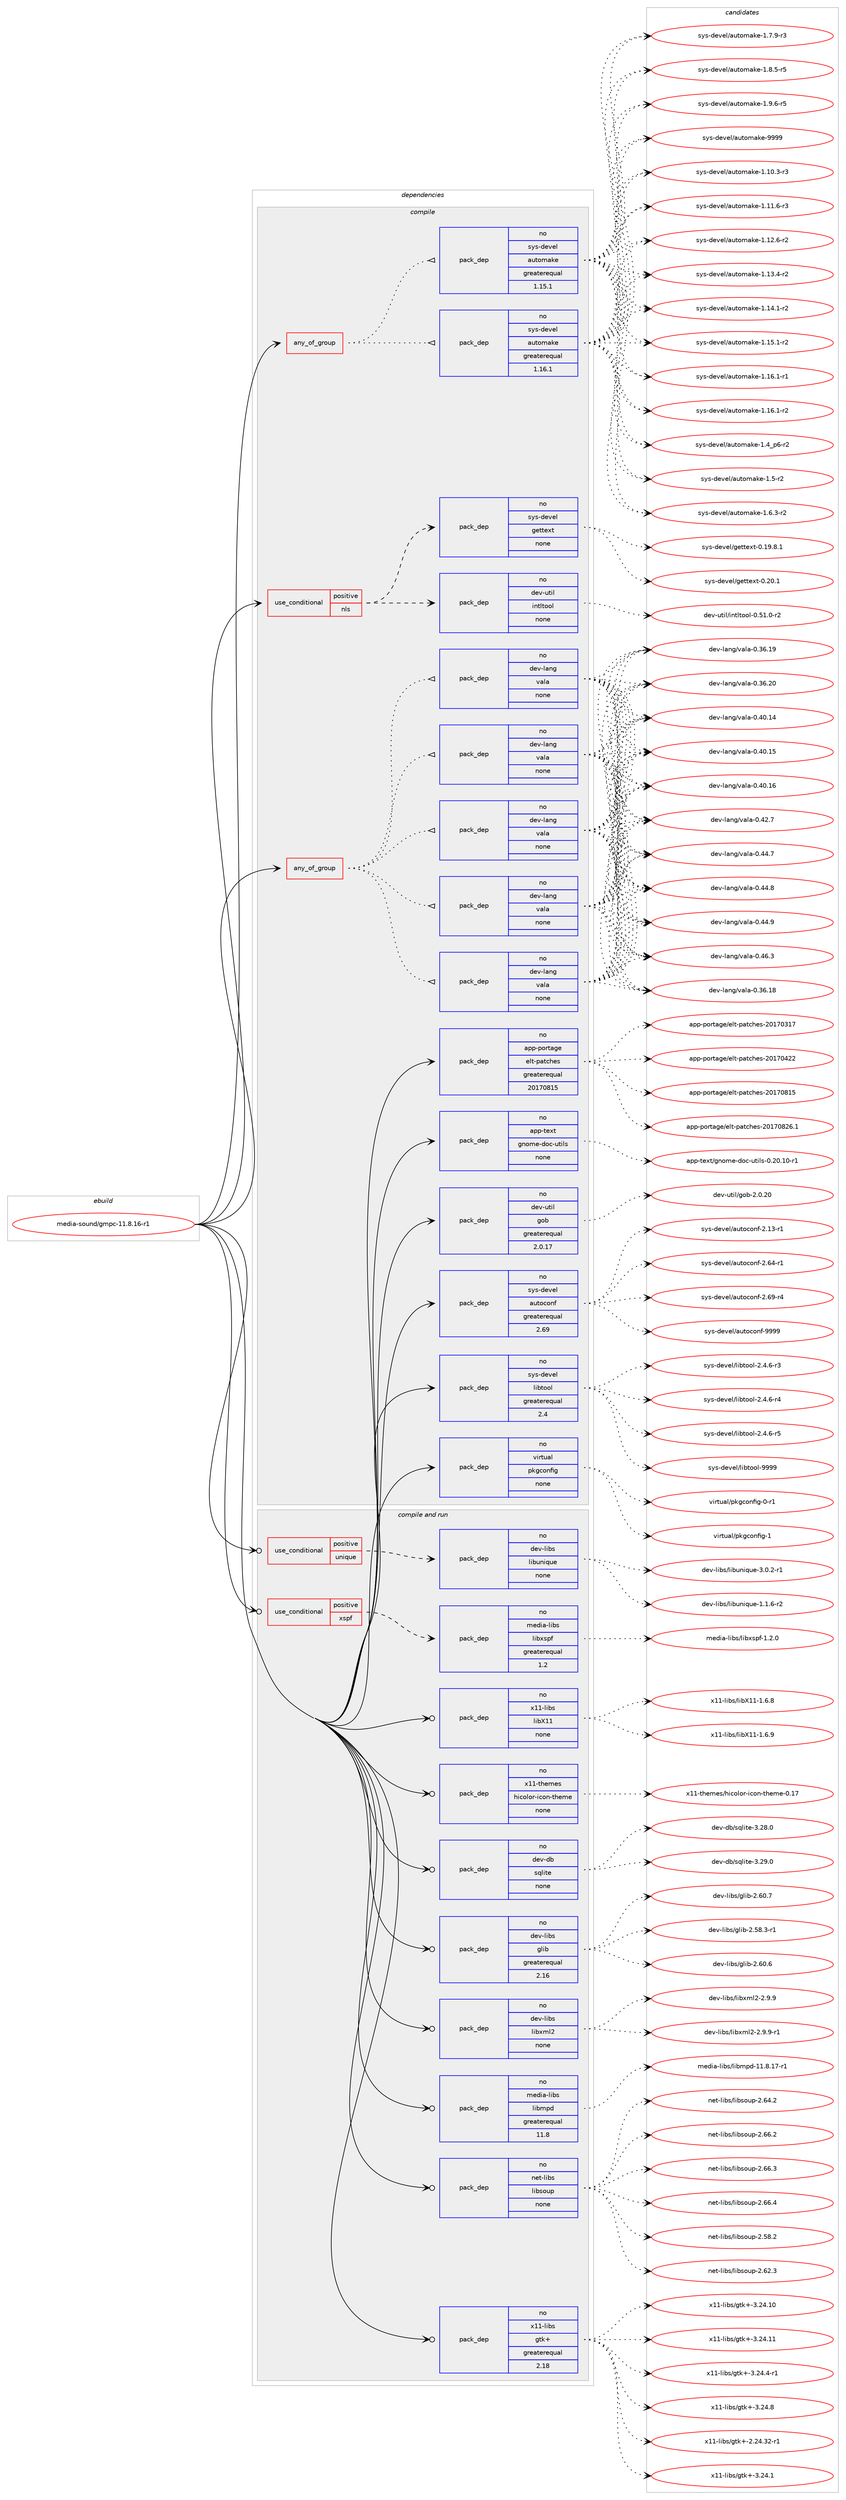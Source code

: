 digraph prolog {

# *************
# Graph options
# *************

newrank=true;
concentrate=true;
compound=true;
graph [rankdir=LR,fontname=Helvetica,fontsize=10,ranksep=1.5];#, ranksep=2.5, nodesep=0.2];
edge  [arrowhead=vee];
node  [fontname=Helvetica,fontsize=10];

# **********
# The ebuild
# **********

subgraph cluster_leftcol {
color=gray;
rank=same;
label=<<i>ebuild</i>>;
id [label="media-sound/gmpc-11.8.16-r1", color=red, width=4, href="../media-sound/gmpc-11.8.16-r1.svg"];
}

# ****************
# The dependencies
# ****************

subgraph cluster_midcol {
color=gray;
label=<<i>dependencies</i>>;
subgraph cluster_compile {
fillcolor="#eeeeee";
style=filled;
label=<<i>compile</i>>;
subgraph any13512 {
dependency798874 [label=<<TABLE BORDER="0" CELLBORDER="1" CELLSPACING="0" CELLPADDING="4"><TR><TD CELLPADDING="10">any_of_group</TD></TR></TABLE>>, shape=none, color=red];subgraph pack590928 {
dependency798875 [label=<<TABLE BORDER="0" CELLBORDER="1" CELLSPACING="0" CELLPADDING="4" WIDTH="220"><TR><TD ROWSPAN="6" CELLPADDING="30">pack_dep</TD></TR><TR><TD WIDTH="110">no</TD></TR><TR><TD>dev-lang</TD></TR><TR><TD>vala</TD></TR><TR><TD>none</TD></TR><TR><TD></TD></TR></TABLE>>, shape=none, color=blue];
}
dependency798874:e -> dependency798875:w [weight=20,style="dotted",arrowhead="oinv"];
subgraph pack590929 {
dependency798876 [label=<<TABLE BORDER="0" CELLBORDER="1" CELLSPACING="0" CELLPADDING="4" WIDTH="220"><TR><TD ROWSPAN="6" CELLPADDING="30">pack_dep</TD></TR><TR><TD WIDTH="110">no</TD></TR><TR><TD>dev-lang</TD></TR><TR><TD>vala</TD></TR><TR><TD>none</TD></TR><TR><TD></TD></TR></TABLE>>, shape=none, color=blue];
}
dependency798874:e -> dependency798876:w [weight=20,style="dotted",arrowhead="oinv"];
subgraph pack590930 {
dependency798877 [label=<<TABLE BORDER="0" CELLBORDER="1" CELLSPACING="0" CELLPADDING="4" WIDTH="220"><TR><TD ROWSPAN="6" CELLPADDING="30">pack_dep</TD></TR><TR><TD WIDTH="110">no</TD></TR><TR><TD>dev-lang</TD></TR><TR><TD>vala</TD></TR><TR><TD>none</TD></TR><TR><TD></TD></TR></TABLE>>, shape=none, color=blue];
}
dependency798874:e -> dependency798877:w [weight=20,style="dotted",arrowhead="oinv"];
subgraph pack590931 {
dependency798878 [label=<<TABLE BORDER="0" CELLBORDER="1" CELLSPACING="0" CELLPADDING="4" WIDTH="220"><TR><TD ROWSPAN="6" CELLPADDING="30">pack_dep</TD></TR><TR><TD WIDTH="110">no</TD></TR><TR><TD>dev-lang</TD></TR><TR><TD>vala</TD></TR><TR><TD>none</TD></TR><TR><TD></TD></TR></TABLE>>, shape=none, color=blue];
}
dependency798874:e -> dependency798878:w [weight=20,style="dotted",arrowhead="oinv"];
subgraph pack590932 {
dependency798879 [label=<<TABLE BORDER="0" CELLBORDER="1" CELLSPACING="0" CELLPADDING="4" WIDTH="220"><TR><TD ROWSPAN="6" CELLPADDING="30">pack_dep</TD></TR><TR><TD WIDTH="110">no</TD></TR><TR><TD>dev-lang</TD></TR><TR><TD>vala</TD></TR><TR><TD>none</TD></TR><TR><TD></TD></TR></TABLE>>, shape=none, color=blue];
}
dependency798874:e -> dependency798879:w [weight=20,style="dotted",arrowhead="oinv"];
}
id:e -> dependency798874:w [weight=20,style="solid",arrowhead="vee"];
subgraph any13513 {
dependency798880 [label=<<TABLE BORDER="0" CELLBORDER="1" CELLSPACING="0" CELLPADDING="4"><TR><TD CELLPADDING="10">any_of_group</TD></TR></TABLE>>, shape=none, color=red];subgraph pack590933 {
dependency798881 [label=<<TABLE BORDER="0" CELLBORDER="1" CELLSPACING="0" CELLPADDING="4" WIDTH="220"><TR><TD ROWSPAN="6" CELLPADDING="30">pack_dep</TD></TR><TR><TD WIDTH="110">no</TD></TR><TR><TD>sys-devel</TD></TR><TR><TD>automake</TD></TR><TR><TD>greaterequal</TD></TR><TR><TD>1.16.1</TD></TR></TABLE>>, shape=none, color=blue];
}
dependency798880:e -> dependency798881:w [weight=20,style="dotted",arrowhead="oinv"];
subgraph pack590934 {
dependency798882 [label=<<TABLE BORDER="0" CELLBORDER="1" CELLSPACING="0" CELLPADDING="4" WIDTH="220"><TR><TD ROWSPAN="6" CELLPADDING="30">pack_dep</TD></TR><TR><TD WIDTH="110">no</TD></TR><TR><TD>sys-devel</TD></TR><TR><TD>automake</TD></TR><TR><TD>greaterequal</TD></TR><TR><TD>1.15.1</TD></TR></TABLE>>, shape=none, color=blue];
}
dependency798880:e -> dependency798882:w [weight=20,style="dotted",arrowhead="oinv"];
}
id:e -> dependency798880:w [weight=20,style="solid",arrowhead="vee"];
subgraph cond193986 {
dependency798883 [label=<<TABLE BORDER="0" CELLBORDER="1" CELLSPACING="0" CELLPADDING="4"><TR><TD ROWSPAN="3" CELLPADDING="10">use_conditional</TD></TR><TR><TD>positive</TD></TR><TR><TD>nls</TD></TR></TABLE>>, shape=none, color=red];
subgraph pack590935 {
dependency798884 [label=<<TABLE BORDER="0" CELLBORDER="1" CELLSPACING="0" CELLPADDING="4" WIDTH="220"><TR><TD ROWSPAN="6" CELLPADDING="30">pack_dep</TD></TR><TR><TD WIDTH="110">no</TD></TR><TR><TD>dev-util</TD></TR><TR><TD>intltool</TD></TR><TR><TD>none</TD></TR><TR><TD></TD></TR></TABLE>>, shape=none, color=blue];
}
dependency798883:e -> dependency798884:w [weight=20,style="dashed",arrowhead="vee"];
subgraph pack590936 {
dependency798885 [label=<<TABLE BORDER="0" CELLBORDER="1" CELLSPACING="0" CELLPADDING="4" WIDTH="220"><TR><TD ROWSPAN="6" CELLPADDING="30">pack_dep</TD></TR><TR><TD WIDTH="110">no</TD></TR><TR><TD>sys-devel</TD></TR><TR><TD>gettext</TD></TR><TR><TD>none</TD></TR><TR><TD></TD></TR></TABLE>>, shape=none, color=blue];
}
dependency798883:e -> dependency798885:w [weight=20,style="dashed",arrowhead="vee"];
}
id:e -> dependency798883:w [weight=20,style="solid",arrowhead="vee"];
subgraph pack590937 {
dependency798886 [label=<<TABLE BORDER="0" CELLBORDER="1" CELLSPACING="0" CELLPADDING="4" WIDTH="220"><TR><TD ROWSPAN="6" CELLPADDING="30">pack_dep</TD></TR><TR><TD WIDTH="110">no</TD></TR><TR><TD>app-portage</TD></TR><TR><TD>elt-patches</TD></TR><TR><TD>greaterequal</TD></TR><TR><TD>20170815</TD></TR></TABLE>>, shape=none, color=blue];
}
id:e -> dependency798886:w [weight=20,style="solid",arrowhead="vee"];
subgraph pack590938 {
dependency798887 [label=<<TABLE BORDER="0" CELLBORDER="1" CELLSPACING="0" CELLPADDING="4" WIDTH="220"><TR><TD ROWSPAN="6" CELLPADDING="30">pack_dep</TD></TR><TR><TD WIDTH="110">no</TD></TR><TR><TD>app-text</TD></TR><TR><TD>gnome-doc-utils</TD></TR><TR><TD>none</TD></TR><TR><TD></TD></TR></TABLE>>, shape=none, color=blue];
}
id:e -> dependency798887:w [weight=20,style="solid",arrowhead="vee"];
subgraph pack590939 {
dependency798888 [label=<<TABLE BORDER="0" CELLBORDER="1" CELLSPACING="0" CELLPADDING="4" WIDTH="220"><TR><TD ROWSPAN="6" CELLPADDING="30">pack_dep</TD></TR><TR><TD WIDTH="110">no</TD></TR><TR><TD>dev-util</TD></TR><TR><TD>gob</TD></TR><TR><TD>greaterequal</TD></TR><TR><TD>2.0.17</TD></TR></TABLE>>, shape=none, color=blue];
}
id:e -> dependency798888:w [weight=20,style="solid",arrowhead="vee"];
subgraph pack590940 {
dependency798889 [label=<<TABLE BORDER="0" CELLBORDER="1" CELLSPACING="0" CELLPADDING="4" WIDTH="220"><TR><TD ROWSPAN="6" CELLPADDING="30">pack_dep</TD></TR><TR><TD WIDTH="110">no</TD></TR><TR><TD>sys-devel</TD></TR><TR><TD>autoconf</TD></TR><TR><TD>greaterequal</TD></TR><TR><TD>2.69</TD></TR></TABLE>>, shape=none, color=blue];
}
id:e -> dependency798889:w [weight=20,style="solid",arrowhead="vee"];
subgraph pack590941 {
dependency798890 [label=<<TABLE BORDER="0" CELLBORDER="1" CELLSPACING="0" CELLPADDING="4" WIDTH="220"><TR><TD ROWSPAN="6" CELLPADDING="30">pack_dep</TD></TR><TR><TD WIDTH="110">no</TD></TR><TR><TD>sys-devel</TD></TR><TR><TD>libtool</TD></TR><TR><TD>greaterequal</TD></TR><TR><TD>2.4</TD></TR></TABLE>>, shape=none, color=blue];
}
id:e -> dependency798890:w [weight=20,style="solid",arrowhead="vee"];
subgraph pack590942 {
dependency798891 [label=<<TABLE BORDER="0" CELLBORDER="1" CELLSPACING="0" CELLPADDING="4" WIDTH="220"><TR><TD ROWSPAN="6" CELLPADDING="30">pack_dep</TD></TR><TR><TD WIDTH="110">no</TD></TR><TR><TD>virtual</TD></TR><TR><TD>pkgconfig</TD></TR><TR><TD>none</TD></TR><TR><TD></TD></TR></TABLE>>, shape=none, color=blue];
}
id:e -> dependency798891:w [weight=20,style="solid",arrowhead="vee"];
}
subgraph cluster_compileandrun {
fillcolor="#eeeeee";
style=filled;
label=<<i>compile and run</i>>;
subgraph cond193987 {
dependency798892 [label=<<TABLE BORDER="0" CELLBORDER="1" CELLSPACING="0" CELLPADDING="4"><TR><TD ROWSPAN="3" CELLPADDING="10">use_conditional</TD></TR><TR><TD>positive</TD></TR><TR><TD>unique</TD></TR></TABLE>>, shape=none, color=red];
subgraph pack590943 {
dependency798893 [label=<<TABLE BORDER="0" CELLBORDER="1" CELLSPACING="0" CELLPADDING="4" WIDTH="220"><TR><TD ROWSPAN="6" CELLPADDING="30">pack_dep</TD></TR><TR><TD WIDTH="110">no</TD></TR><TR><TD>dev-libs</TD></TR><TR><TD>libunique</TD></TR><TR><TD>none</TD></TR><TR><TD></TD></TR></TABLE>>, shape=none, color=blue];
}
dependency798892:e -> dependency798893:w [weight=20,style="dashed",arrowhead="vee"];
}
id:e -> dependency798892:w [weight=20,style="solid",arrowhead="odotvee"];
subgraph cond193988 {
dependency798894 [label=<<TABLE BORDER="0" CELLBORDER="1" CELLSPACING="0" CELLPADDING="4"><TR><TD ROWSPAN="3" CELLPADDING="10">use_conditional</TD></TR><TR><TD>positive</TD></TR><TR><TD>xspf</TD></TR></TABLE>>, shape=none, color=red];
subgraph pack590944 {
dependency798895 [label=<<TABLE BORDER="0" CELLBORDER="1" CELLSPACING="0" CELLPADDING="4" WIDTH="220"><TR><TD ROWSPAN="6" CELLPADDING="30">pack_dep</TD></TR><TR><TD WIDTH="110">no</TD></TR><TR><TD>media-libs</TD></TR><TR><TD>libxspf</TD></TR><TR><TD>greaterequal</TD></TR><TR><TD>1.2</TD></TR></TABLE>>, shape=none, color=blue];
}
dependency798894:e -> dependency798895:w [weight=20,style="dashed",arrowhead="vee"];
}
id:e -> dependency798894:w [weight=20,style="solid",arrowhead="odotvee"];
subgraph pack590945 {
dependency798896 [label=<<TABLE BORDER="0" CELLBORDER="1" CELLSPACING="0" CELLPADDING="4" WIDTH="220"><TR><TD ROWSPAN="6" CELLPADDING="30">pack_dep</TD></TR><TR><TD WIDTH="110">no</TD></TR><TR><TD>dev-db</TD></TR><TR><TD>sqlite</TD></TR><TR><TD>none</TD></TR><TR><TD></TD></TR></TABLE>>, shape=none, color=blue];
}
id:e -> dependency798896:w [weight=20,style="solid",arrowhead="odotvee"];
subgraph pack590946 {
dependency798897 [label=<<TABLE BORDER="0" CELLBORDER="1" CELLSPACING="0" CELLPADDING="4" WIDTH="220"><TR><TD ROWSPAN="6" CELLPADDING="30">pack_dep</TD></TR><TR><TD WIDTH="110">no</TD></TR><TR><TD>dev-libs</TD></TR><TR><TD>glib</TD></TR><TR><TD>greaterequal</TD></TR><TR><TD>2.16</TD></TR></TABLE>>, shape=none, color=blue];
}
id:e -> dependency798897:w [weight=20,style="solid",arrowhead="odotvee"];
subgraph pack590947 {
dependency798898 [label=<<TABLE BORDER="0" CELLBORDER="1" CELLSPACING="0" CELLPADDING="4" WIDTH="220"><TR><TD ROWSPAN="6" CELLPADDING="30">pack_dep</TD></TR><TR><TD WIDTH="110">no</TD></TR><TR><TD>dev-libs</TD></TR><TR><TD>libxml2</TD></TR><TR><TD>none</TD></TR><TR><TD></TD></TR></TABLE>>, shape=none, color=blue];
}
id:e -> dependency798898:w [weight=20,style="solid",arrowhead="odotvee"];
subgraph pack590948 {
dependency798899 [label=<<TABLE BORDER="0" CELLBORDER="1" CELLSPACING="0" CELLPADDING="4" WIDTH="220"><TR><TD ROWSPAN="6" CELLPADDING="30">pack_dep</TD></TR><TR><TD WIDTH="110">no</TD></TR><TR><TD>media-libs</TD></TR><TR><TD>libmpd</TD></TR><TR><TD>greaterequal</TD></TR><TR><TD>11.8</TD></TR></TABLE>>, shape=none, color=blue];
}
id:e -> dependency798899:w [weight=20,style="solid",arrowhead="odotvee"];
subgraph pack590949 {
dependency798900 [label=<<TABLE BORDER="0" CELLBORDER="1" CELLSPACING="0" CELLPADDING="4" WIDTH="220"><TR><TD ROWSPAN="6" CELLPADDING="30">pack_dep</TD></TR><TR><TD WIDTH="110">no</TD></TR><TR><TD>net-libs</TD></TR><TR><TD>libsoup</TD></TR><TR><TD>none</TD></TR><TR><TD></TD></TR></TABLE>>, shape=none, color=blue];
}
id:e -> dependency798900:w [weight=20,style="solid",arrowhead="odotvee"];
subgraph pack590950 {
dependency798901 [label=<<TABLE BORDER="0" CELLBORDER="1" CELLSPACING="0" CELLPADDING="4" WIDTH="220"><TR><TD ROWSPAN="6" CELLPADDING="30">pack_dep</TD></TR><TR><TD WIDTH="110">no</TD></TR><TR><TD>x11-libs</TD></TR><TR><TD>gtk+</TD></TR><TR><TD>greaterequal</TD></TR><TR><TD>2.18</TD></TR></TABLE>>, shape=none, color=blue];
}
id:e -> dependency798901:w [weight=20,style="solid",arrowhead="odotvee"];
subgraph pack590951 {
dependency798902 [label=<<TABLE BORDER="0" CELLBORDER="1" CELLSPACING="0" CELLPADDING="4" WIDTH="220"><TR><TD ROWSPAN="6" CELLPADDING="30">pack_dep</TD></TR><TR><TD WIDTH="110">no</TD></TR><TR><TD>x11-libs</TD></TR><TR><TD>libX11</TD></TR><TR><TD>none</TD></TR><TR><TD></TD></TR></TABLE>>, shape=none, color=blue];
}
id:e -> dependency798902:w [weight=20,style="solid",arrowhead="odotvee"];
subgraph pack590952 {
dependency798903 [label=<<TABLE BORDER="0" CELLBORDER="1" CELLSPACING="0" CELLPADDING="4" WIDTH="220"><TR><TD ROWSPAN="6" CELLPADDING="30">pack_dep</TD></TR><TR><TD WIDTH="110">no</TD></TR><TR><TD>x11-themes</TD></TR><TR><TD>hicolor-icon-theme</TD></TR><TR><TD>none</TD></TR><TR><TD></TD></TR></TABLE>>, shape=none, color=blue];
}
id:e -> dependency798903:w [weight=20,style="solid",arrowhead="odotvee"];
}
subgraph cluster_run {
fillcolor="#eeeeee";
style=filled;
label=<<i>run</i>>;
}
}

# **************
# The candidates
# **************

subgraph cluster_choices {
rank=same;
color=gray;
label=<<i>candidates</i>>;

subgraph choice590928 {
color=black;
nodesep=1;
choice10010111845108971101034711897108974548465154464956 [label="dev-lang/vala-0.36.18", color=red, width=4,href="../dev-lang/vala-0.36.18.svg"];
choice10010111845108971101034711897108974548465154464957 [label="dev-lang/vala-0.36.19", color=red, width=4,href="../dev-lang/vala-0.36.19.svg"];
choice10010111845108971101034711897108974548465154465048 [label="dev-lang/vala-0.36.20", color=red, width=4,href="../dev-lang/vala-0.36.20.svg"];
choice10010111845108971101034711897108974548465248464952 [label="dev-lang/vala-0.40.14", color=red, width=4,href="../dev-lang/vala-0.40.14.svg"];
choice10010111845108971101034711897108974548465248464953 [label="dev-lang/vala-0.40.15", color=red, width=4,href="../dev-lang/vala-0.40.15.svg"];
choice10010111845108971101034711897108974548465248464954 [label="dev-lang/vala-0.40.16", color=red, width=4,href="../dev-lang/vala-0.40.16.svg"];
choice100101118451089711010347118971089745484652504655 [label="dev-lang/vala-0.42.7", color=red, width=4,href="../dev-lang/vala-0.42.7.svg"];
choice100101118451089711010347118971089745484652524655 [label="dev-lang/vala-0.44.7", color=red, width=4,href="../dev-lang/vala-0.44.7.svg"];
choice100101118451089711010347118971089745484652524656 [label="dev-lang/vala-0.44.8", color=red, width=4,href="../dev-lang/vala-0.44.8.svg"];
choice100101118451089711010347118971089745484652524657 [label="dev-lang/vala-0.44.9", color=red, width=4,href="../dev-lang/vala-0.44.9.svg"];
choice100101118451089711010347118971089745484652544651 [label="dev-lang/vala-0.46.3", color=red, width=4,href="../dev-lang/vala-0.46.3.svg"];
dependency798875:e -> choice10010111845108971101034711897108974548465154464956:w [style=dotted,weight="100"];
dependency798875:e -> choice10010111845108971101034711897108974548465154464957:w [style=dotted,weight="100"];
dependency798875:e -> choice10010111845108971101034711897108974548465154465048:w [style=dotted,weight="100"];
dependency798875:e -> choice10010111845108971101034711897108974548465248464952:w [style=dotted,weight="100"];
dependency798875:e -> choice10010111845108971101034711897108974548465248464953:w [style=dotted,weight="100"];
dependency798875:e -> choice10010111845108971101034711897108974548465248464954:w [style=dotted,weight="100"];
dependency798875:e -> choice100101118451089711010347118971089745484652504655:w [style=dotted,weight="100"];
dependency798875:e -> choice100101118451089711010347118971089745484652524655:w [style=dotted,weight="100"];
dependency798875:e -> choice100101118451089711010347118971089745484652524656:w [style=dotted,weight="100"];
dependency798875:e -> choice100101118451089711010347118971089745484652524657:w [style=dotted,weight="100"];
dependency798875:e -> choice100101118451089711010347118971089745484652544651:w [style=dotted,weight="100"];
}
subgraph choice590929 {
color=black;
nodesep=1;
choice10010111845108971101034711897108974548465154464956 [label="dev-lang/vala-0.36.18", color=red, width=4,href="../dev-lang/vala-0.36.18.svg"];
choice10010111845108971101034711897108974548465154464957 [label="dev-lang/vala-0.36.19", color=red, width=4,href="../dev-lang/vala-0.36.19.svg"];
choice10010111845108971101034711897108974548465154465048 [label="dev-lang/vala-0.36.20", color=red, width=4,href="../dev-lang/vala-0.36.20.svg"];
choice10010111845108971101034711897108974548465248464952 [label="dev-lang/vala-0.40.14", color=red, width=4,href="../dev-lang/vala-0.40.14.svg"];
choice10010111845108971101034711897108974548465248464953 [label="dev-lang/vala-0.40.15", color=red, width=4,href="../dev-lang/vala-0.40.15.svg"];
choice10010111845108971101034711897108974548465248464954 [label="dev-lang/vala-0.40.16", color=red, width=4,href="../dev-lang/vala-0.40.16.svg"];
choice100101118451089711010347118971089745484652504655 [label="dev-lang/vala-0.42.7", color=red, width=4,href="../dev-lang/vala-0.42.7.svg"];
choice100101118451089711010347118971089745484652524655 [label="dev-lang/vala-0.44.7", color=red, width=4,href="../dev-lang/vala-0.44.7.svg"];
choice100101118451089711010347118971089745484652524656 [label="dev-lang/vala-0.44.8", color=red, width=4,href="../dev-lang/vala-0.44.8.svg"];
choice100101118451089711010347118971089745484652524657 [label="dev-lang/vala-0.44.9", color=red, width=4,href="../dev-lang/vala-0.44.9.svg"];
choice100101118451089711010347118971089745484652544651 [label="dev-lang/vala-0.46.3", color=red, width=4,href="../dev-lang/vala-0.46.3.svg"];
dependency798876:e -> choice10010111845108971101034711897108974548465154464956:w [style=dotted,weight="100"];
dependency798876:e -> choice10010111845108971101034711897108974548465154464957:w [style=dotted,weight="100"];
dependency798876:e -> choice10010111845108971101034711897108974548465154465048:w [style=dotted,weight="100"];
dependency798876:e -> choice10010111845108971101034711897108974548465248464952:w [style=dotted,weight="100"];
dependency798876:e -> choice10010111845108971101034711897108974548465248464953:w [style=dotted,weight="100"];
dependency798876:e -> choice10010111845108971101034711897108974548465248464954:w [style=dotted,weight="100"];
dependency798876:e -> choice100101118451089711010347118971089745484652504655:w [style=dotted,weight="100"];
dependency798876:e -> choice100101118451089711010347118971089745484652524655:w [style=dotted,weight="100"];
dependency798876:e -> choice100101118451089711010347118971089745484652524656:w [style=dotted,weight="100"];
dependency798876:e -> choice100101118451089711010347118971089745484652524657:w [style=dotted,weight="100"];
dependency798876:e -> choice100101118451089711010347118971089745484652544651:w [style=dotted,weight="100"];
}
subgraph choice590930 {
color=black;
nodesep=1;
choice10010111845108971101034711897108974548465154464956 [label="dev-lang/vala-0.36.18", color=red, width=4,href="../dev-lang/vala-0.36.18.svg"];
choice10010111845108971101034711897108974548465154464957 [label="dev-lang/vala-0.36.19", color=red, width=4,href="../dev-lang/vala-0.36.19.svg"];
choice10010111845108971101034711897108974548465154465048 [label="dev-lang/vala-0.36.20", color=red, width=4,href="../dev-lang/vala-0.36.20.svg"];
choice10010111845108971101034711897108974548465248464952 [label="dev-lang/vala-0.40.14", color=red, width=4,href="../dev-lang/vala-0.40.14.svg"];
choice10010111845108971101034711897108974548465248464953 [label="dev-lang/vala-0.40.15", color=red, width=4,href="../dev-lang/vala-0.40.15.svg"];
choice10010111845108971101034711897108974548465248464954 [label="dev-lang/vala-0.40.16", color=red, width=4,href="../dev-lang/vala-0.40.16.svg"];
choice100101118451089711010347118971089745484652504655 [label="dev-lang/vala-0.42.7", color=red, width=4,href="../dev-lang/vala-0.42.7.svg"];
choice100101118451089711010347118971089745484652524655 [label="dev-lang/vala-0.44.7", color=red, width=4,href="../dev-lang/vala-0.44.7.svg"];
choice100101118451089711010347118971089745484652524656 [label="dev-lang/vala-0.44.8", color=red, width=4,href="../dev-lang/vala-0.44.8.svg"];
choice100101118451089711010347118971089745484652524657 [label="dev-lang/vala-0.44.9", color=red, width=4,href="../dev-lang/vala-0.44.9.svg"];
choice100101118451089711010347118971089745484652544651 [label="dev-lang/vala-0.46.3", color=red, width=4,href="../dev-lang/vala-0.46.3.svg"];
dependency798877:e -> choice10010111845108971101034711897108974548465154464956:w [style=dotted,weight="100"];
dependency798877:e -> choice10010111845108971101034711897108974548465154464957:w [style=dotted,weight="100"];
dependency798877:e -> choice10010111845108971101034711897108974548465154465048:w [style=dotted,weight="100"];
dependency798877:e -> choice10010111845108971101034711897108974548465248464952:w [style=dotted,weight="100"];
dependency798877:e -> choice10010111845108971101034711897108974548465248464953:w [style=dotted,weight="100"];
dependency798877:e -> choice10010111845108971101034711897108974548465248464954:w [style=dotted,weight="100"];
dependency798877:e -> choice100101118451089711010347118971089745484652504655:w [style=dotted,weight="100"];
dependency798877:e -> choice100101118451089711010347118971089745484652524655:w [style=dotted,weight="100"];
dependency798877:e -> choice100101118451089711010347118971089745484652524656:w [style=dotted,weight="100"];
dependency798877:e -> choice100101118451089711010347118971089745484652524657:w [style=dotted,weight="100"];
dependency798877:e -> choice100101118451089711010347118971089745484652544651:w [style=dotted,weight="100"];
}
subgraph choice590931 {
color=black;
nodesep=1;
choice10010111845108971101034711897108974548465154464956 [label="dev-lang/vala-0.36.18", color=red, width=4,href="../dev-lang/vala-0.36.18.svg"];
choice10010111845108971101034711897108974548465154464957 [label="dev-lang/vala-0.36.19", color=red, width=4,href="../dev-lang/vala-0.36.19.svg"];
choice10010111845108971101034711897108974548465154465048 [label="dev-lang/vala-0.36.20", color=red, width=4,href="../dev-lang/vala-0.36.20.svg"];
choice10010111845108971101034711897108974548465248464952 [label="dev-lang/vala-0.40.14", color=red, width=4,href="../dev-lang/vala-0.40.14.svg"];
choice10010111845108971101034711897108974548465248464953 [label="dev-lang/vala-0.40.15", color=red, width=4,href="../dev-lang/vala-0.40.15.svg"];
choice10010111845108971101034711897108974548465248464954 [label="dev-lang/vala-0.40.16", color=red, width=4,href="../dev-lang/vala-0.40.16.svg"];
choice100101118451089711010347118971089745484652504655 [label="dev-lang/vala-0.42.7", color=red, width=4,href="../dev-lang/vala-0.42.7.svg"];
choice100101118451089711010347118971089745484652524655 [label="dev-lang/vala-0.44.7", color=red, width=4,href="../dev-lang/vala-0.44.7.svg"];
choice100101118451089711010347118971089745484652524656 [label="dev-lang/vala-0.44.8", color=red, width=4,href="../dev-lang/vala-0.44.8.svg"];
choice100101118451089711010347118971089745484652524657 [label="dev-lang/vala-0.44.9", color=red, width=4,href="../dev-lang/vala-0.44.9.svg"];
choice100101118451089711010347118971089745484652544651 [label="dev-lang/vala-0.46.3", color=red, width=4,href="../dev-lang/vala-0.46.3.svg"];
dependency798878:e -> choice10010111845108971101034711897108974548465154464956:w [style=dotted,weight="100"];
dependency798878:e -> choice10010111845108971101034711897108974548465154464957:w [style=dotted,weight="100"];
dependency798878:e -> choice10010111845108971101034711897108974548465154465048:w [style=dotted,weight="100"];
dependency798878:e -> choice10010111845108971101034711897108974548465248464952:w [style=dotted,weight="100"];
dependency798878:e -> choice10010111845108971101034711897108974548465248464953:w [style=dotted,weight="100"];
dependency798878:e -> choice10010111845108971101034711897108974548465248464954:w [style=dotted,weight="100"];
dependency798878:e -> choice100101118451089711010347118971089745484652504655:w [style=dotted,weight="100"];
dependency798878:e -> choice100101118451089711010347118971089745484652524655:w [style=dotted,weight="100"];
dependency798878:e -> choice100101118451089711010347118971089745484652524656:w [style=dotted,weight="100"];
dependency798878:e -> choice100101118451089711010347118971089745484652524657:w [style=dotted,weight="100"];
dependency798878:e -> choice100101118451089711010347118971089745484652544651:w [style=dotted,weight="100"];
}
subgraph choice590932 {
color=black;
nodesep=1;
choice10010111845108971101034711897108974548465154464956 [label="dev-lang/vala-0.36.18", color=red, width=4,href="../dev-lang/vala-0.36.18.svg"];
choice10010111845108971101034711897108974548465154464957 [label="dev-lang/vala-0.36.19", color=red, width=4,href="../dev-lang/vala-0.36.19.svg"];
choice10010111845108971101034711897108974548465154465048 [label="dev-lang/vala-0.36.20", color=red, width=4,href="../dev-lang/vala-0.36.20.svg"];
choice10010111845108971101034711897108974548465248464952 [label="dev-lang/vala-0.40.14", color=red, width=4,href="../dev-lang/vala-0.40.14.svg"];
choice10010111845108971101034711897108974548465248464953 [label="dev-lang/vala-0.40.15", color=red, width=4,href="../dev-lang/vala-0.40.15.svg"];
choice10010111845108971101034711897108974548465248464954 [label="dev-lang/vala-0.40.16", color=red, width=4,href="../dev-lang/vala-0.40.16.svg"];
choice100101118451089711010347118971089745484652504655 [label="dev-lang/vala-0.42.7", color=red, width=4,href="../dev-lang/vala-0.42.7.svg"];
choice100101118451089711010347118971089745484652524655 [label="dev-lang/vala-0.44.7", color=red, width=4,href="../dev-lang/vala-0.44.7.svg"];
choice100101118451089711010347118971089745484652524656 [label="dev-lang/vala-0.44.8", color=red, width=4,href="../dev-lang/vala-0.44.8.svg"];
choice100101118451089711010347118971089745484652524657 [label="dev-lang/vala-0.44.9", color=red, width=4,href="../dev-lang/vala-0.44.9.svg"];
choice100101118451089711010347118971089745484652544651 [label="dev-lang/vala-0.46.3", color=red, width=4,href="../dev-lang/vala-0.46.3.svg"];
dependency798879:e -> choice10010111845108971101034711897108974548465154464956:w [style=dotted,weight="100"];
dependency798879:e -> choice10010111845108971101034711897108974548465154464957:w [style=dotted,weight="100"];
dependency798879:e -> choice10010111845108971101034711897108974548465154465048:w [style=dotted,weight="100"];
dependency798879:e -> choice10010111845108971101034711897108974548465248464952:w [style=dotted,weight="100"];
dependency798879:e -> choice10010111845108971101034711897108974548465248464953:w [style=dotted,weight="100"];
dependency798879:e -> choice10010111845108971101034711897108974548465248464954:w [style=dotted,weight="100"];
dependency798879:e -> choice100101118451089711010347118971089745484652504655:w [style=dotted,weight="100"];
dependency798879:e -> choice100101118451089711010347118971089745484652524655:w [style=dotted,weight="100"];
dependency798879:e -> choice100101118451089711010347118971089745484652524656:w [style=dotted,weight="100"];
dependency798879:e -> choice100101118451089711010347118971089745484652524657:w [style=dotted,weight="100"];
dependency798879:e -> choice100101118451089711010347118971089745484652544651:w [style=dotted,weight="100"];
}
subgraph choice590933 {
color=black;
nodesep=1;
choice11512111545100101118101108479711711611110997107101454946494846514511451 [label="sys-devel/automake-1.10.3-r3", color=red, width=4,href="../sys-devel/automake-1.10.3-r3.svg"];
choice11512111545100101118101108479711711611110997107101454946494946544511451 [label="sys-devel/automake-1.11.6-r3", color=red, width=4,href="../sys-devel/automake-1.11.6-r3.svg"];
choice11512111545100101118101108479711711611110997107101454946495046544511450 [label="sys-devel/automake-1.12.6-r2", color=red, width=4,href="../sys-devel/automake-1.12.6-r2.svg"];
choice11512111545100101118101108479711711611110997107101454946495146524511450 [label="sys-devel/automake-1.13.4-r2", color=red, width=4,href="../sys-devel/automake-1.13.4-r2.svg"];
choice11512111545100101118101108479711711611110997107101454946495246494511450 [label="sys-devel/automake-1.14.1-r2", color=red, width=4,href="../sys-devel/automake-1.14.1-r2.svg"];
choice11512111545100101118101108479711711611110997107101454946495346494511450 [label="sys-devel/automake-1.15.1-r2", color=red, width=4,href="../sys-devel/automake-1.15.1-r2.svg"];
choice11512111545100101118101108479711711611110997107101454946495446494511449 [label="sys-devel/automake-1.16.1-r1", color=red, width=4,href="../sys-devel/automake-1.16.1-r1.svg"];
choice11512111545100101118101108479711711611110997107101454946495446494511450 [label="sys-devel/automake-1.16.1-r2", color=red, width=4,href="../sys-devel/automake-1.16.1-r2.svg"];
choice115121115451001011181011084797117116111109971071014549465295112544511450 [label="sys-devel/automake-1.4_p6-r2", color=red, width=4,href="../sys-devel/automake-1.4_p6-r2.svg"];
choice11512111545100101118101108479711711611110997107101454946534511450 [label="sys-devel/automake-1.5-r2", color=red, width=4,href="../sys-devel/automake-1.5-r2.svg"];
choice115121115451001011181011084797117116111109971071014549465446514511450 [label="sys-devel/automake-1.6.3-r2", color=red, width=4,href="../sys-devel/automake-1.6.3-r2.svg"];
choice115121115451001011181011084797117116111109971071014549465546574511451 [label="sys-devel/automake-1.7.9-r3", color=red, width=4,href="../sys-devel/automake-1.7.9-r3.svg"];
choice115121115451001011181011084797117116111109971071014549465646534511453 [label="sys-devel/automake-1.8.5-r5", color=red, width=4,href="../sys-devel/automake-1.8.5-r5.svg"];
choice115121115451001011181011084797117116111109971071014549465746544511453 [label="sys-devel/automake-1.9.6-r5", color=red, width=4,href="../sys-devel/automake-1.9.6-r5.svg"];
choice115121115451001011181011084797117116111109971071014557575757 [label="sys-devel/automake-9999", color=red, width=4,href="../sys-devel/automake-9999.svg"];
dependency798881:e -> choice11512111545100101118101108479711711611110997107101454946494846514511451:w [style=dotted,weight="100"];
dependency798881:e -> choice11512111545100101118101108479711711611110997107101454946494946544511451:w [style=dotted,weight="100"];
dependency798881:e -> choice11512111545100101118101108479711711611110997107101454946495046544511450:w [style=dotted,weight="100"];
dependency798881:e -> choice11512111545100101118101108479711711611110997107101454946495146524511450:w [style=dotted,weight="100"];
dependency798881:e -> choice11512111545100101118101108479711711611110997107101454946495246494511450:w [style=dotted,weight="100"];
dependency798881:e -> choice11512111545100101118101108479711711611110997107101454946495346494511450:w [style=dotted,weight="100"];
dependency798881:e -> choice11512111545100101118101108479711711611110997107101454946495446494511449:w [style=dotted,weight="100"];
dependency798881:e -> choice11512111545100101118101108479711711611110997107101454946495446494511450:w [style=dotted,weight="100"];
dependency798881:e -> choice115121115451001011181011084797117116111109971071014549465295112544511450:w [style=dotted,weight="100"];
dependency798881:e -> choice11512111545100101118101108479711711611110997107101454946534511450:w [style=dotted,weight="100"];
dependency798881:e -> choice115121115451001011181011084797117116111109971071014549465446514511450:w [style=dotted,weight="100"];
dependency798881:e -> choice115121115451001011181011084797117116111109971071014549465546574511451:w [style=dotted,weight="100"];
dependency798881:e -> choice115121115451001011181011084797117116111109971071014549465646534511453:w [style=dotted,weight="100"];
dependency798881:e -> choice115121115451001011181011084797117116111109971071014549465746544511453:w [style=dotted,weight="100"];
dependency798881:e -> choice115121115451001011181011084797117116111109971071014557575757:w [style=dotted,weight="100"];
}
subgraph choice590934 {
color=black;
nodesep=1;
choice11512111545100101118101108479711711611110997107101454946494846514511451 [label="sys-devel/automake-1.10.3-r3", color=red, width=4,href="../sys-devel/automake-1.10.3-r3.svg"];
choice11512111545100101118101108479711711611110997107101454946494946544511451 [label="sys-devel/automake-1.11.6-r3", color=red, width=4,href="../sys-devel/automake-1.11.6-r3.svg"];
choice11512111545100101118101108479711711611110997107101454946495046544511450 [label="sys-devel/automake-1.12.6-r2", color=red, width=4,href="../sys-devel/automake-1.12.6-r2.svg"];
choice11512111545100101118101108479711711611110997107101454946495146524511450 [label="sys-devel/automake-1.13.4-r2", color=red, width=4,href="../sys-devel/automake-1.13.4-r2.svg"];
choice11512111545100101118101108479711711611110997107101454946495246494511450 [label="sys-devel/automake-1.14.1-r2", color=red, width=4,href="../sys-devel/automake-1.14.1-r2.svg"];
choice11512111545100101118101108479711711611110997107101454946495346494511450 [label="sys-devel/automake-1.15.1-r2", color=red, width=4,href="../sys-devel/automake-1.15.1-r2.svg"];
choice11512111545100101118101108479711711611110997107101454946495446494511449 [label="sys-devel/automake-1.16.1-r1", color=red, width=4,href="../sys-devel/automake-1.16.1-r1.svg"];
choice11512111545100101118101108479711711611110997107101454946495446494511450 [label="sys-devel/automake-1.16.1-r2", color=red, width=4,href="../sys-devel/automake-1.16.1-r2.svg"];
choice115121115451001011181011084797117116111109971071014549465295112544511450 [label="sys-devel/automake-1.4_p6-r2", color=red, width=4,href="../sys-devel/automake-1.4_p6-r2.svg"];
choice11512111545100101118101108479711711611110997107101454946534511450 [label="sys-devel/automake-1.5-r2", color=red, width=4,href="../sys-devel/automake-1.5-r2.svg"];
choice115121115451001011181011084797117116111109971071014549465446514511450 [label="sys-devel/automake-1.6.3-r2", color=red, width=4,href="../sys-devel/automake-1.6.3-r2.svg"];
choice115121115451001011181011084797117116111109971071014549465546574511451 [label="sys-devel/automake-1.7.9-r3", color=red, width=4,href="../sys-devel/automake-1.7.9-r3.svg"];
choice115121115451001011181011084797117116111109971071014549465646534511453 [label="sys-devel/automake-1.8.5-r5", color=red, width=4,href="../sys-devel/automake-1.8.5-r5.svg"];
choice115121115451001011181011084797117116111109971071014549465746544511453 [label="sys-devel/automake-1.9.6-r5", color=red, width=4,href="../sys-devel/automake-1.9.6-r5.svg"];
choice115121115451001011181011084797117116111109971071014557575757 [label="sys-devel/automake-9999", color=red, width=4,href="../sys-devel/automake-9999.svg"];
dependency798882:e -> choice11512111545100101118101108479711711611110997107101454946494846514511451:w [style=dotted,weight="100"];
dependency798882:e -> choice11512111545100101118101108479711711611110997107101454946494946544511451:w [style=dotted,weight="100"];
dependency798882:e -> choice11512111545100101118101108479711711611110997107101454946495046544511450:w [style=dotted,weight="100"];
dependency798882:e -> choice11512111545100101118101108479711711611110997107101454946495146524511450:w [style=dotted,weight="100"];
dependency798882:e -> choice11512111545100101118101108479711711611110997107101454946495246494511450:w [style=dotted,weight="100"];
dependency798882:e -> choice11512111545100101118101108479711711611110997107101454946495346494511450:w [style=dotted,weight="100"];
dependency798882:e -> choice11512111545100101118101108479711711611110997107101454946495446494511449:w [style=dotted,weight="100"];
dependency798882:e -> choice11512111545100101118101108479711711611110997107101454946495446494511450:w [style=dotted,weight="100"];
dependency798882:e -> choice115121115451001011181011084797117116111109971071014549465295112544511450:w [style=dotted,weight="100"];
dependency798882:e -> choice11512111545100101118101108479711711611110997107101454946534511450:w [style=dotted,weight="100"];
dependency798882:e -> choice115121115451001011181011084797117116111109971071014549465446514511450:w [style=dotted,weight="100"];
dependency798882:e -> choice115121115451001011181011084797117116111109971071014549465546574511451:w [style=dotted,weight="100"];
dependency798882:e -> choice115121115451001011181011084797117116111109971071014549465646534511453:w [style=dotted,weight="100"];
dependency798882:e -> choice115121115451001011181011084797117116111109971071014549465746544511453:w [style=dotted,weight="100"];
dependency798882:e -> choice115121115451001011181011084797117116111109971071014557575757:w [style=dotted,weight="100"];
}
subgraph choice590935 {
color=black;
nodesep=1;
choice1001011184511711610510847105110116108116111111108454846534946484511450 [label="dev-util/intltool-0.51.0-r2", color=red, width=4,href="../dev-util/intltool-0.51.0-r2.svg"];
dependency798884:e -> choice1001011184511711610510847105110116108116111111108454846534946484511450:w [style=dotted,weight="100"];
}
subgraph choice590936 {
color=black;
nodesep=1;
choice1151211154510010111810110847103101116116101120116454846495746564649 [label="sys-devel/gettext-0.19.8.1", color=red, width=4,href="../sys-devel/gettext-0.19.8.1.svg"];
choice115121115451001011181011084710310111611610112011645484650484649 [label="sys-devel/gettext-0.20.1", color=red, width=4,href="../sys-devel/gettext-0.20.1.svg"];
dependency798885:e -> choice1151211154510010111810110847103101116116101120116454846495746564649:w [style=dotted,weight="100"];
dependency798885:e -> choice115121115451001011181011084710310111611610112011645484650484649:w [style=dotted,weight="100"];
}
subgraph choice590937 {
color=black;
nodesep=1;
choice97112112451121111141169710310147101108116451129711699104101115455048495548514955 [label="app-portage/elt-patches-20170317", color=red, width=4,href="../app-portage/elt-patches-20170317.svg"];
choice97112112451121111141169710310147101108116451129711699104101115455048495548525050 [label="app-portage/elt-patches-20170422", color=red, width=4,href="../app-portage/elt-patches-20170422.svg"];
choice97112112451121111141169710310147101108116451129711699104101115455048495548564953 [label="app-portage/elt-patches-20170815", color=red, width=4,href="../app-portage/elt-patches-20170815.svg"];
choice971121124511211111411697103101471011081164511297116991041011154550484955485650544649 [label="app-portage/elt-patches-20170826.1", color=red, width=4,href="../app-portage/elt-patches-20170826.1.svg"];
dependency798886:e -> choice97112112451121111141169710310147101108116451129711699104101115455048495548514955:w [style=dotted,weight="100"];
dependency798886:e -> choice97112112451121111141169710310147101108116451129711699104101115455048495548525050:w [style=dotted,weight="100"];
dependency798886:e -> choice97112112451121111141169710310147101108116451129711699104101115455048495548564953:w [style=dotted,weight="100"];
dependency798886:e -> choice971121124511211111411697103101471011081164511297116991041011154550484955485650544649:w [style=dotted,weight="100"];
}
subgraph choice590938 {
color=black;
nodesep=1;
choice97112112451161011201164710311011110910145100111994511711610510811545484650484649484511449 [label="app-text/gnome-doc-utils-0.20.10-r1", color=red, width=4,href="../app-text/gnome-doc-utils-0.20.10-r1.svg"];
dependency798887:e -> choice97112112451161011201164710311011110910145100111994511711610510811545484650484649484511449:w [style=dotted,weight="100"];
}
subgraph choice590939 {
color=black;
nodesep=1;
choice10010111845117116105108471031119845504648465048 [label="dev-util/gob-2.0.20", color=red, width=4,href="../dev-util/gob-2.0.20.svg"];
dependency798888:e -> choice10010111845117116105108471031119845504648465048:w [style=dotted,weight="100"];
}
subgraph choice590940 {
color=black;
nodesep=1;
choice1151211154510010111810110847971171161119911111010245504649514511449 [label="sys-devel/autoconf-2.13-r1", color=red, width=4,href="../sys-devel/autoconf-2.13-r1.svg"];
choice1151211154510010111810110847971171161119911111010245504654524511449 [label="sys-devel/autoconf-2.64-r1", color=red, width=4,href="../sys-devel/autoconf-2.64-r1.svg"];
choice1151211154510010111810110847971171161119911111010245504654574511452 [label="sys-devel/autoconf-2.69-r4", color=red, width=4,href="../sys-devel/autoconf-2.69-r4.svg"];
choice115121115451001011181011084797117116111991111101024557575757 [label="sys-devel/autoconf-9999", color=red, width=4,href="../sys-devel/autoconf-9999.svg"];
dependency798889:e -> choice1151211154510010111810110847971171161119911111010245504649514511449:w [style=dotted,weight="100"];
dependency798889:e -> choice1151211154510010111810110847971171161119911111010245504654524511449:w [style=dotted,weight="100"];
dependency798889:e -> choice1151211154510010111810110847971171161119911111010245504654574511452:w [style=dotted,weight="100"];
dependency798889:e -> choice115121115451001011181011084797117116111991111101024557575757:w [style=dotted,weight="100"];
}
subgraph choice590941 {
color=black;
nodesep=1;
choice1151211154510010111810110847108105981161111111084550465246544511451 [label="sys-devel/libtool-2.4.6-r3", color=red, width=4,href="../sys-devel/libtool-2.4.6-r3.svg"];
choice1151211154510010111810110847108105981161111111084550465246544511452 [label="sys-devel/libtool-2.4.6-r4", color=red, width=4,href="../sys-devel/libtool-2.4.6-r4.svg"];
choice1151211154510010111810110847108105981161111111084550465246544511453 [label="sys-devel/libtool-2.4.6-r5", color=red, width=4,href="../sys-devel/libtool-2.4.6-r5.svg"];
choice1151211154510010111810110847108105981161111111084557575757 [label="sys-devel/libtool-9999", color=red, width=4,href="../sys-devel/libtool-9999.svg"];
dependency798890:e -> choice1151211154510010111810110847108105981161111111084550465246544511451:w [style=dotted,weight="100"];
dependency798890:e -> choice1151211154510010111810110847108105981161111111084550465246544511452:w [style=dotted,weight="100"];
dependency798890:e -> choice1151211154510010111810110847108105981161111111084550465246544511453:w [style=dotted,weight="100"];
dependency798890:e -> choice1151211154510010111810110847108105981161111111084557575757:w [style=dotted,weight="100"];
}
subgraph choice590942 {
color=black;
nodesep=1;
choice11810511411611797108471121071039911111010210510345484511449 [label="virtual/pkgconfig-0-r1", color=red, width=4,href="../virtual/pkgconfig-0-r1.svg"];
choice1181051141161179710847112107103991111101021051034549 [label="virtual/pkgconfig-1", color=red, width=4,href="../virtual/pkgconfig-1.svg"];
dependency798891:e -> choice11810511411611797108471121071039911111010210510345484511449:w [style=dotted,weight="100"];
dependency798891:e -> choice1181051141161179710847112107103991111101021051034549:w [style=dotted,weight="100"];
}
subgraph choice590943 {
color=black;
nodesep=1;
choice100101118451081059811547108105981171101051131171014549464946544511450 [label="dev-libs/libunique-1.1.6-r2", color=red, width=4,href="../dev-libs/libunique-1.1.6-r2.svg"];
choice100101118451081059811547108105981171101051131171014551464846504511449 [label="dev-libs/libunique-3.0.2-r1", color=red, width=4,href="../dev-libs/libunique-3.0.2-r1.svg"];
dependency798893:e -> choice100101118451081059811547108105981171101051131171014549464946544511450:w [style=dotted,weight="100"];
dependency798893:e -> choice100101118451081059811547108105981171101051131171014551464846504511449:w [style=dotted,weight="100"];
}
subgraph choice590944 {
color=black;
nodesep=1;
choice1091011001059745108105981154710810598120115112102454946504648 [label="media-libs/libxspf-1.2.0", color=red, width=4,href="../media-libs/libxspf-1.2.0.svg"];
dependency798895:e -> choice1091011001059745108105981154710810598120115112102454946504648:w [style=dotted,weight="100"];
}
subgraph choice590945 {
color=black;
nodesep=1;
choice10010111845100984711511310810511610145514650564648 [label="dev-db/sqlite-3.28.0", color=red, width=4,href="../dev-db/sqlite-3.28.0.svg"];
choice10010111845100984711511310810511610145514650574648 [label="dev-db/sqlite-3.29.0", color=red, width=4,href="../dev-db/sqlite-3.29.0.svg"];
dependency798896:e -> choice10010111845100984711511310810511610145514650564648:w [style=dotted,weight="100"];
dependency798896:e -> choice10010111845100984711511310810511610145514650574648:w [style=dotted,weight="100"];
}
subgraph choice590946 {
color=black;
nodesep=1;
choice10010111845108105981154710310810598455046535646514511449 [label="dev-libs/glib-2.58.3-r1", color=red, width=4,href="../dev-libs/glib-2.58.3-r1.svg"];
choice1001011184510810598115471031081059845504654484654 [label="dev-libs/glib-2.60.6", color=red, width=4,href="../dev-libs/glib-2.60.6.svg"];
choice1001011184510810598115471031081059845504654484655 [label="dev-libs/glib-2.60.7", color=red, width=4,href="../dev-libs/glib-2.60.7.svg"];
dependency798897:e -> choice10010111845108105981154710310810598455046535646514511449:w [style=dotted,weight="100"];
dependency798897:e -> choice1001011184510810598115471031081059845504654484654:w [style=dotted,weight="100"];
dependency798897:e -> choice1001011184510810598115471031081059845504654484655:w [style=dotted,weight="100"];
}
subgraph choice590947 {
color=black;
nodesep=1;
choice1001011184510810598115471081059812010910850455046574657 [label="dev-libs/libxml2-2.9.9", color=red, width=4,href="../dev-libs/libxml2-2.9.9.svg"];
choice10010111845108105981154710810598120109108504550465746574511449 [label="dev-libs/libxml2-2.9.9-r1", color=red, width=4,href="../dev-libs/libxml2-2.9.9-r1.svg"];
dependency798898:e -> choice1001011184510810598115471081059812010910850455046574657:w [style=dotted,weight="100"];
dependency798898:e -> choice10010111845108105981154710810598120109108504550465746574511449:w [style=dotted,weight="100"];
}
subgraph choice590948 {
color=black;
nodesep=1;
choice109101100105974510810598115471081059810911210045494946564649554511449 [label="media-libs/libmpd-11.8.17-r1", color=red, width=4,href="../media-libs/libmpd-11.8.17-r1.svg"];
dependency798899:e -> choice109101100105974510810598115471081059810911210045494946564649554511449:w [style=dotted,weight="100"];
}
subgraph choice590949 {
color=black;
nodesep=1;
choice1101011164510810598115471081059811511111711245504653564650 [label="net-libs/libsoup-2.58.2", color=red, width=4,href="../net-libs/libsoup-2.58.2.svg"];
choice1101011164510810598115471081059811511111711245504654504651 [label="net-libs/libsoup-2.62.3", color=red, width=4,href="../net-libs/libsoup-2.62.3.svg"];
choice1101011164510810598115471081059811511111711245504654524650 [label="net-libs/libsoup-2.64.2", color=red, width=4,href="../net-libs/libsoup-2.64.2.svg"];
choice1101011164510810598115471081059811511111711245504654544650 [label="net-libs/libsoup-2.66.2", color=red, width=4,href="../net-libs/libsoup-2.66.2.svg"];
choice1101011164510810598115471081059811511111711245504654544651 [label="net-libs/libsoup-2.66.3", color=red, width=4,href="../net-libs/libsoup-2.66.3.svg"];
choice1101011164510810598115471081059811511111711245504654544652 [label="net-libs/libsoup-2.66.4", color=red, width=4,href="../net-libs/libsoup-2.66.4.svg"];
dependency798900:e -> choice1101011164510810598115471081059811511111711245504653564650:w [style=dotted,weight="100"];
dependency798900:e -> choice1101011164510810598115471081059811511111711245504654504651:w [style=dotted,weight="100"];
dependency798900:e -> choice1101011164510810598115471081059811511111711245504654524650:w [style=dotted,weight="100"];
dependency798900:e -> choice1101011164510810598115471081059811511111711245504654544650:w [style=dotted,weight="100"];
dependency798900:e -> choice1101011164510810598115471081059811511111711245504654544651:w [style=dotted,weight="100"];
dependency798900:e -> choice1101011164510810598115471081059811511111711245504654544652:w [style=dotted,weight="100"];
}
subgraph choice590950 {
color=black;
nodesep=1;
choice12049494510810598115471031161074345504650524651504511449 [label="x11-libs/gtk+-2.24.32-r1", color=red, width=4,href="../x11-libs/gtk+-2.24.32-r1.svg"];
choice12049494510810598115471031161074345514650524649 [label="x11-libs/gtk+-3.24.1", color=red, width=4,href="../x11-libs/gtk+-3.24.1.svg"];
choice1204949451081059811547103116107434551465052464948 [label="x11-libs/gtk+-3.24.10", color=red, width=4,href="../x11-libs/gtk+-3.24.10.svg"];
choice1204949451081059811547103116107434551465052464949 [label="x11-libs/gtk+-3.24.11", color=red, width=4,href="../x11-libs/gtk+-3.24.11.svg"];
choice120494945108105981154710311610743455146505246524511449 [label="x11-libs/gtk+-3.24.4-r1", color=red, width=4,href="../x11-libs/gtk+-3.24.4-r1.svg"];
choice12049494510810598115471031161074345514650524656 [label="x11-libs/gtk+-3.24.8", color=red, width=4,href="../x11-libs/gtk+-3.24.8.svg"];
dependency798901:e -> choice12049494510810598115471031161074345504650524651504511449:w [style=dotted,weight="100"];
dependency798901:e -> choice12049494510810598115471031161074345514650524649:w [style=dotted,weight="100"];
dependency798901:e -> choice1204949451081059811547103116107434551465052464948:w [style=dotted,weight="100"];
dependency798901:e -> choice1204949451081059811547103116107434551465052464949:w [style=dotted,weight="100"];
dependency798901:e -> choice120494945108105981154710311610743455146505246524511449:w [style=dotted,weight="100"];
dependency798901:e -> choice12049494510810598115471031161074345514650524656:w [style=dotted,weight="100"];
}
subgraph choice590951 {
color=black;
nodesep=1;
choice120494945108105981154710810598884949454946544656 [label="x11-libs/libX11-1.6.8", color=red, width=4,href="../x11-libs/libX11-1.6.8.svg"];
choice120494945108105981154710810598884949454946544657 [label="x11-libs/libX11-1.6.9", color=red, width=4,href="../x11-libs/libX11-1.6.9.svg"];
dependency798902:e -> choice120494945108105981154710810598884949454946544656:w [style=dotted,weight="100"];
dependency798902:e -> choice120494945108105981154710810598884949454946544657:w [style=dotted,weight="100"];
}
subgraph choice590952 {
color=black;
nodesep=1;
choice12049494511610410110910111547104105991111081111144510599111110451161041011091014548464955 [label="x11-themes/hicolor-icon-theme-0.17", color=red, width=4,href="../x11-themes/hicolor-icon-theme-0.17.svg"];
dependency798903:e -> choice12049494511610410110910111547104105991111081111144510599111110451161041011091014548464955:w [style=dotted,weight="100"];
}
}

}
